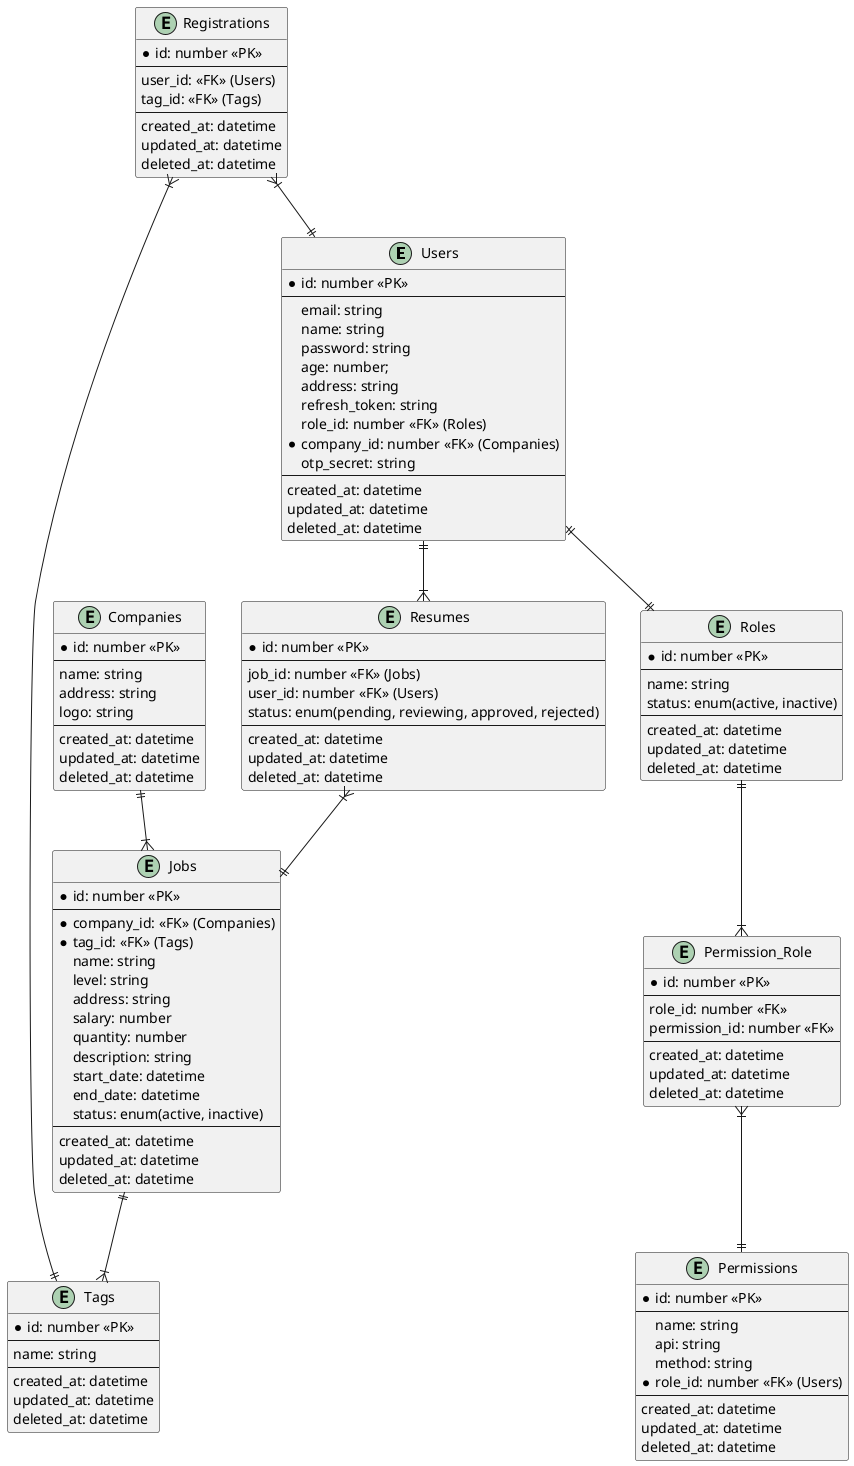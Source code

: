 @startuml database

entity Users {
  *id: number <<PK>>
  --
  email: string
  name: string
  password: string
  age: number;
  address: string
  refresh_token: string
  role_id: number <<FK>> (Roles)
  *company_id: number <<FK>> (Companies)
  otp_secret: string
  --
  created_at: datetime
  updated_at: datetime
  deleted_at: datetime
}

entity Companies {
  * id: number <<PK>>
  --
  name: string
  address: string
  logo: string
  --
  created_at: datetime
  updated_at: datetime
  deleted_at: datetime
}

entity Jobs {
  * id: number <<PK>>
  --
  *company_id: <<FK>> (Companies)
  *tag_id: <<FK>> (Tags)
  name: string
  level: string
  address: string
  salary: number
  quantity: number
  description: string
  start_date: datetime
  end_date: datetime
  status: enum(active, inactive)
  --
  created_at: datetime
  updated_at: datetime
  deleted_at: datetime
}

entity Resumes {
  * id: number <<PK>>
  --
  job_id: number <<FK>> (Jobs)
  user_id: number <<FK>> (Users)
  status: enum(pending, reviewing, approved, rejected)
  --
  created_at: datetime
  updated_at: datetime
  deleted_at: datetime
}

entity Roles {
  * id: number <<PK>>
  --
  name: string
  status: enum(active, inactive)
  --
  created_at: datetime
  updated_at: datetime
  deleted_at: datetime
}

entity Permissions {
  *id: number <<PK>>
  --
  name: string
  api: string
  method: string
  *role_id: number <<FK>> (Users)
  --
  created_at: datetime
  updated_at: datetime
  deleted_at: datetime
}

entity Tags {
  * id: number <<PK>>
  --
  name: string
  --
  created_at: datetime
  updated_at: datetime
  deleted_at: datetime
}

entity Registrations {
  * id: number <<PK>>
  --
  user_id: <<FK>> (Users)
  tag_id: <<FK>> (Tags)
  --
  created_at: datetime
  updated_at: datetime
  deleted_at: datetime
}

entity Permission_Role {
  *id: number <<PK>>
  --
  role_id: number <<FK>>
  permission_id: number <<FK>>
  --
  created_at: datetime
  updated_at: datetime
  deleted_at: datetime
}

Users ||--|| Roles

Users ||--|{ Resumes

Roles ||--|{ Permission_Role
Permission_Role }|--|| Permissions

Companies ||--|{ Jobs
Jobs ||--|{ Tags

Resumes }|--|| Jobs

Registrations }|--|| Tags
Registrations }|--|| Users

@enduml